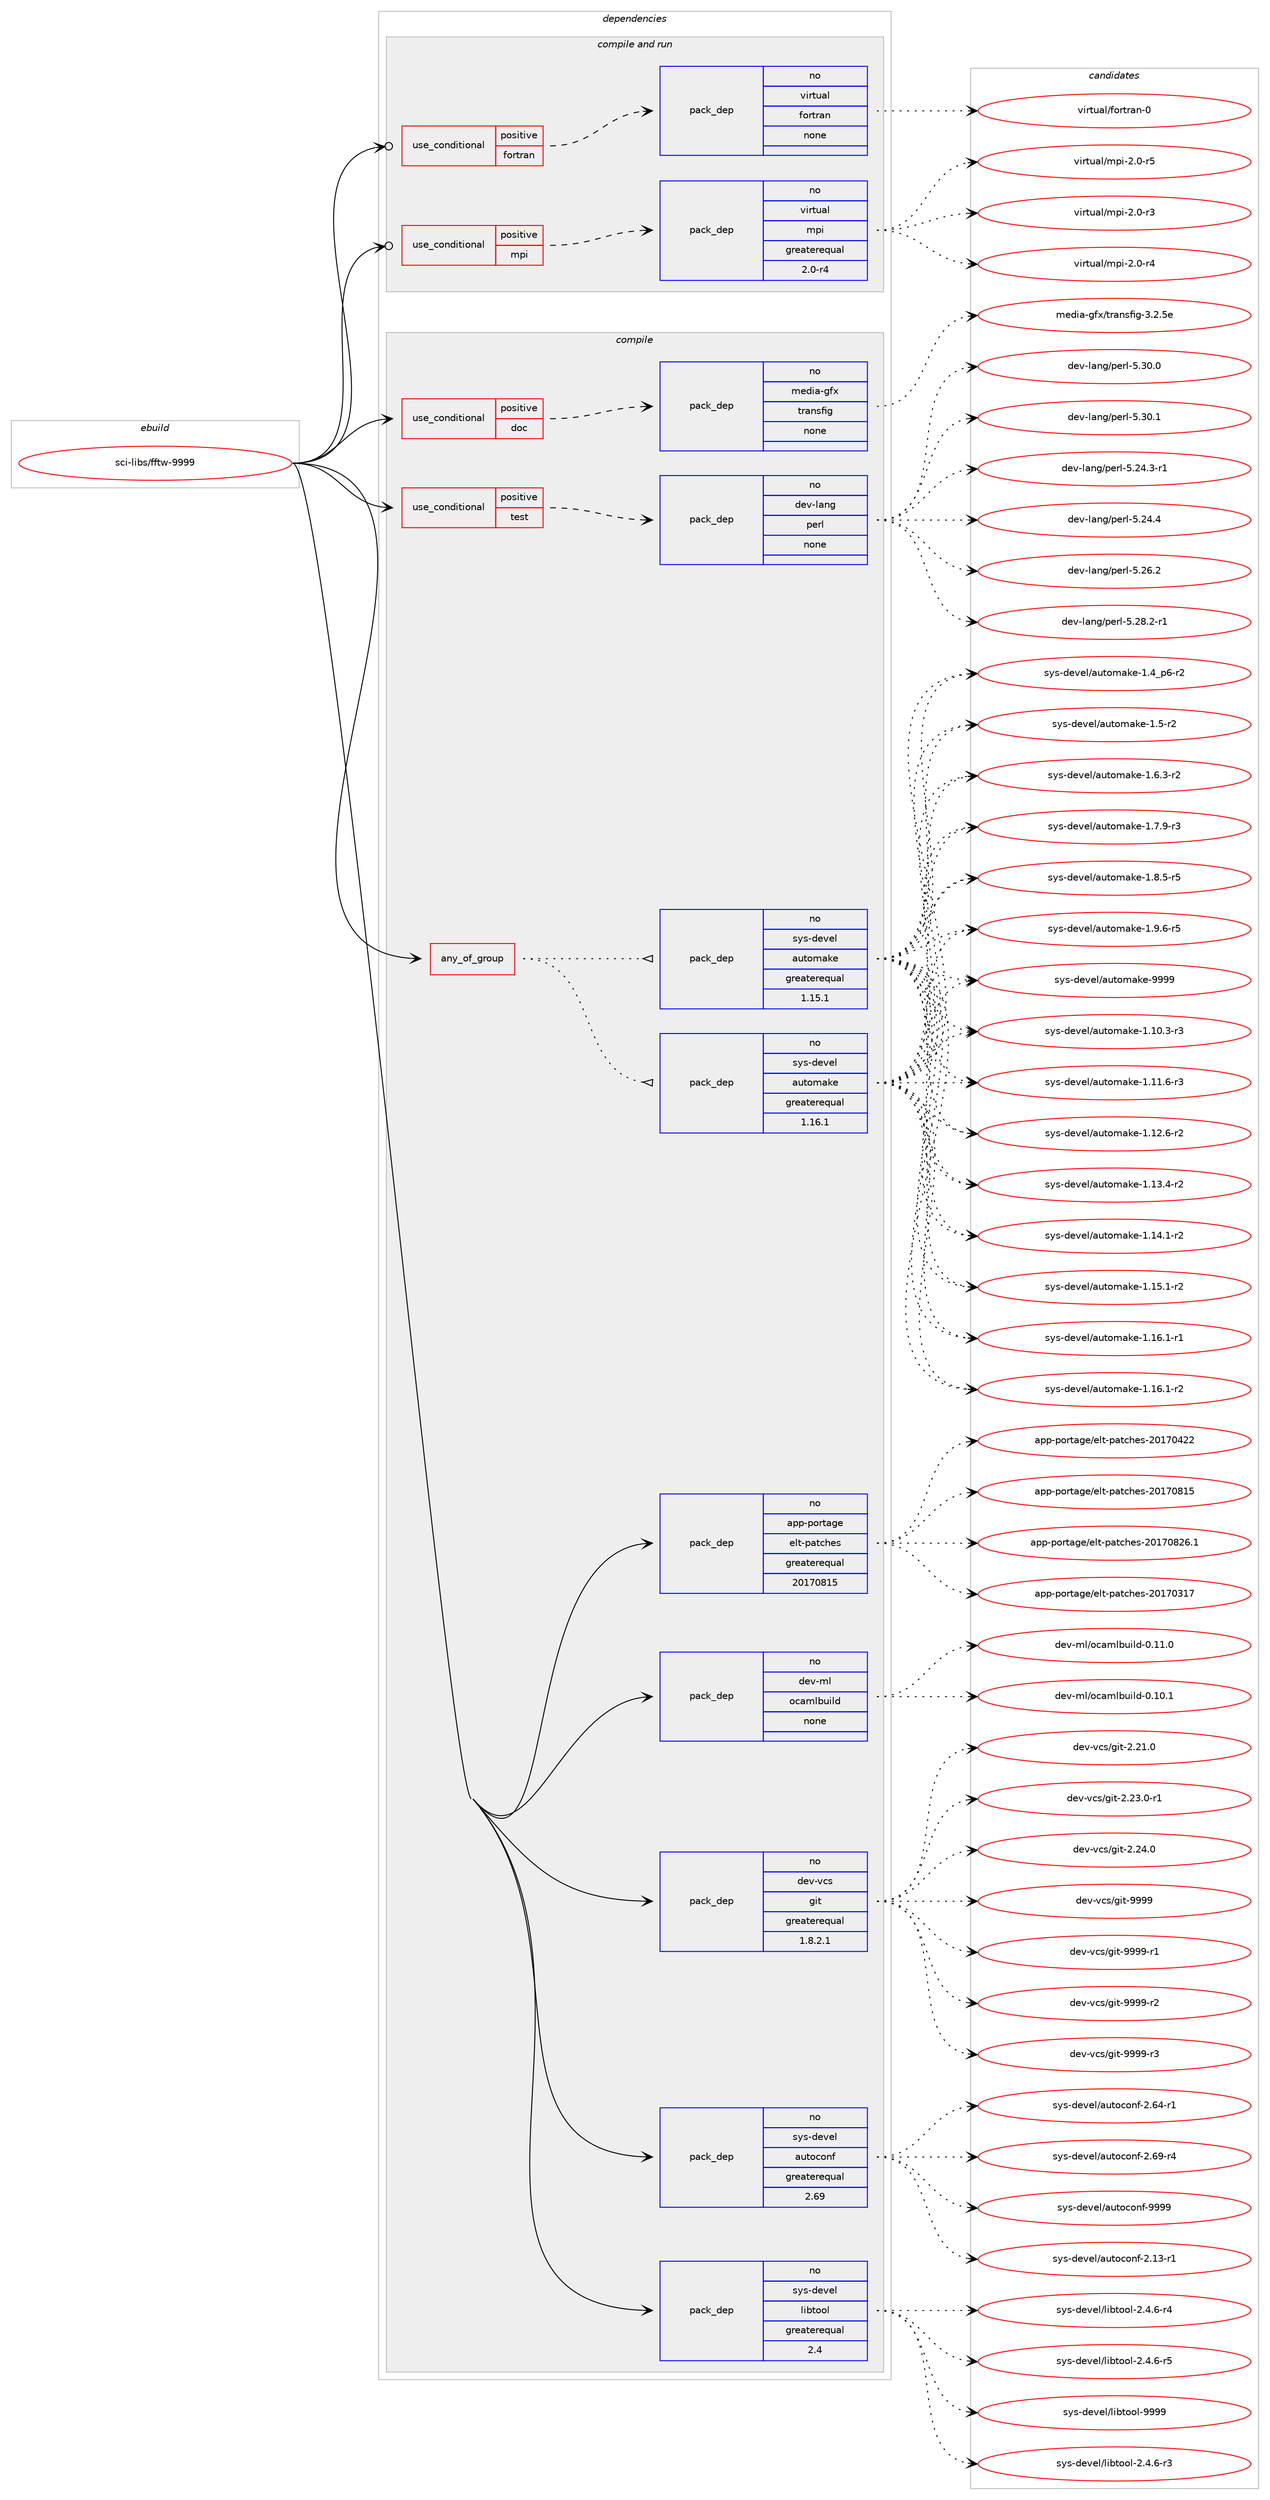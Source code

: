 digraph prolog {

# *************
# Graph options
# *************

newrank=true;
concentrate=true;
compound=true;
graph [rankdir=LR,fontname=Helvetica,fontsize=10,ranksep=1.5];#, ranksep=2.5, nodesep=0.2];
edge  [arrowhead=vee];
node  [fontname=Helvetica,fontsize=10];

# **********
# The ebuild
# **********

subgraph cluster_leftcol {
color=gray;
rank=same;
label=<<i>ebuild</i>>;
id [label="sci-libs/fftw-9999", color=red, width=4, href="../sci-libs/fftw-9999.svg"];
}

# ****************
# The dependencies
# ****************

subgraph cluster_midcol {
color=gray;
label=<<i>dependencies</i>>;
subgraph cluster_compile {
fillcolor="#eeeeee";
style=filled;
label=<<i>compile</i>>;
subgraph any14613 {
dependency856799 [label=<<TABLE BORDER="0" CELLBORDER="1" CELLSPACING="0" CELLPADDING="4"><TR><TD CELLPADDING="10">any_of_group</TD></TR></TABLE>>, shape=none, color=red];subgraph pack633689 {
dependency856800 [label=<<TABLE BORDER="0" CELLBORDER="1" CELLSPACING="0" CELLPADDING="4" WIDTH="220"><TR><TD ROWSPAN="6" CELLPADDING="30">pack_dep</TD></TR><TR><TD WIDTH="110">no</TD></TR><TR><TD>sys-devel</TD></TR><TR><TD>automake</TD></TR><TR><TD>greaterequal</TD></TR><TR><TD>1.16.1</TD></TR></TABLE>>, shape=none, color=blue];
}
dependency856799:e -> dependency856800:w [weight=20,style="dotted",arrowhead="oinv"];
subgraph pack633690 {
dependency856801 [label=<<TABLE BORDER="0" CELLBORDER="1" CELLSPACING="0" CELLPADDING="4" WIDTH="220"><TR><TD ROWSPAN="6" CELLPADDING="30">pack_dep</TD></TR><TR><TD WIDTH="110">no</TD></TR><TR><TD>sys-devel</TD></TR><TR><TD>automake</TD></TR><TR><TD>greaterequal</TD></TR><TR><TD>1.15.1</TD></TR></TABLE>>, shape=none, color=blue];
}
dependency856799:e -> dependency856801:w [weight=20,style="dotted",arrowhead="oinv"];
}
id:e -> dependency856799:w [weight=20,style="solid",arrowhead="vee"];
subgraph cond207988 {
dependency856802 [label=<<TABLE BORDER="0" CELLBORDER="1" CELLSPACING="0" CELLPADDING="4"><TR><TD ROWSPAN="3" CELLPADDING="10">use_conditional</TD></TR><TR><TD>positive</TD></TR><TR><TD>doc</TD></TR></TABLE>>, shape=none, color=red];
subgraph pack633691 {
dependency856803 [label=<<TABLE BORDER="0" CELLBORDER="1" CELLSPACING="0" CELLPADDING="4" WIDTH="220"><TR><TD ROWSPAN="6" CELLPADDING="30">pack_dep</TD></TR><TR><TD WIDTH="110">no</TD></TR><TR><TD>media-gfx</TD></TR><TR><TD>transfig</TD></TR><TR><TD>none</TD></TR><TR><TD></TD></TR></TABLE>>, shape=none, color=blue];
}
dependency856802:e -> dependency856803:w [weight=20,style="dashed",arrowhead="vee"];
}
id:e -> dependency856802:w [weight=20,style="solid",arrowhead="vee"];
subgraph cond207989 {
dependency856804 [label=<<TABLE BORDER="0" CELLBORDER="1" CELLSPACING="0" CELLPADDING="4"><TR><TD ROWSPAN="3" CELLPADDING="10">use_conditional</TD></TR><TR><TD>positive</TD></TR><TR><TD>test</TD></TR></TABLE>>, shape=none, color=red];
subgraph pack633692 {
dependency856805 [label=<<TABLE BORDER="0" CELLBORDER="1" CELLSPACING="0" CELLPADDING="4" WIDTH="220"><TR><TD ROWSPAN="6" CELLPADDING="30">pack_dep</TD></TR><TR><TD WIDTH="110">no</TD></TR><TR><TD>dev-lang</TD></TR><TR><TD>perl</TD></TR><TR><TD>none</TD></TR><TR><TD></TD></TR></TABLE>>, shape=none, color=blue];
}
dependency856804:e -> dependency856805:w [weight=20,style="dashed",arrowhead="vee"];
}
id:e -> dependency856804:w [weight=20,style="solid",arrowhead="vee"];
subgraph pack633693 {
dependency856806 [label=<<TABLE BORDER="0" CELLBORDER="1" CELLSPACING="0" CELLPADDING="4" WIDTH="220"><TR><TD ROWSPAN="6" CELLPADDING="30">pack_dep</TD></TR><TR><TD WIDTH="110">no</TD></TR><TR><TD>app-portage</TD></TR><TR><TD>elt-patches</TD></TR><TR><TD>greaterequal</TD></TR><TR><TD>20170815</TD></TR></TABLE>>, shape=none, color=blue];
}
id:e -> dependency856806:w [weight=20,style="solid",arrowhead="vee"];
subgraph pack633694 {
dependency856807 [label=<<TABLE BORDER="0" CELLBORDER="1" CELLSPACING="0" CELLPADDING="4" WIDTH="220"><TR><TD ROWSPAN="6" CELLPADDING="30">pack_dep</TD></TR><TR><TD WIDTH="110">no</TD></TR><TR><TD>dev-ml</TD></TR><TR><TD>ocamlbuild</TD></TR><TR><TD>none</TD></TR><TR><TD></TD></TR></TABLE>>, shape=none, color=blue];
}
id:e -> dependency856807:w [weight=20,style="solid",arrowhead="vee"];
subgraph pack633695 {
dependency856808 [label=<<TABLE BORDER="0" CELLBORDER="1" CELLSPACING="0" CELLPADDING="4" WIDTH="220"><TR><TD ROWSPAN="6" CELLPADDING="30">pack_dep</TD></TR><TR><TD WIDTH="110">no</TD></TR><TR><TD>dev-vcs</TD></TR><TR><TD>git</TD></TR><TR><TD>greaterequal</TD></TR><TR><TD>1.8.2.1</TD></TR></TABLE>>, shape=none, color=blue];
}
id:e -> dependency856808:w [weight=20,style="solid",arrowhead="vee"];
subgraph pack633696 {
dependency856809 [label=<<TABLE BORDER="0" CELLBORDER="1" CELLSPACING="0" CELLPADDING="4" WIDTH="220"><TR><TD ROWSPAN="6" CELLPADDING="30">pack_dep</TD></TR><TR><TD WIDTH="110">no</TD></TR><TR><TD>sys-devel</TD></TR><TR><TD>autoconf</TD></TR><TR><TD>greaterequal</TD></TR><TR><TD>2.69</TD></TR></TABLE>>, shape=none, color=blue];
}
id:e -> dependency856809:w [weight=20,style="solid",arrowhead="vee"];
subgraph pack633697 {
dependency856810 [label=<<TABLE BORDER="0" CELLBORDER="1" CELLSPACING="0" CELLPADDING="4" WIDTH="220"><TR><TD ROWSPAN="6" CELLPADDING="30">pack_dep</TD></TR><TR><TD WIDTH="110">no</TD></TR><TR><TD>sys-devel</TD></TR><TR><TD>libtool</TD></TR><TR><TD>greaterequal</TD></TR><TR><TD>2.4</TD></TR></TABLE>>, shape=none, color=blue];
}
id:e -> dependency856810:w [weight=20,style="solid",arrowhead="vee"];
}
subgraph cluster_compileandrun {
fillcolor="#eeeeee";
style=filled;
label=<<i>compile and run</i>>;
subgraph cond207990 {
dependency856811 [label=<<TABLE BORDER="0" CELLBORDER="1" CELLSPACING="0" CELLPADDING="4"><TR><TD ROWSPAN="3" CELLPADDING="10">use_conditional</TD></TR><TR><TD>positive</TD></TR><TR><TD>fortran</TD></TR></TABLE>>, shape=none, color=red];
subgraph pack633698 {
dependency856812 [label=<<TABLE BORDER="0" CELLBORDER="1" CELLSPACING="0" CELLPADDING="4" WIDTH="220"><TR><TD ROWSPAN="6" CELLPADDING="30">pack_dep</TD></TR><TR><TD WIDTH="110">no</TD></TR><TR><TD>virtual</TD></TR><TR><TD>fortran</TD></TR><TR><TD>none</TD></TR><TR><TD></TD></TR></TABLE>>, shape=none, color=blue];
}
dependency856811:e -> dependency856812:w [weight=20,style="dashed",arrowhead="vee"];
}
id:e -> dependency856811:w [weight=20,style="solid",arrowhead="odotvee"];
subgraph cond207991 {
dependency856813 [label=<<TABLE BORDER="0" CELLBORDER="1" CELLSPACING="0" CELLPADDING="4"><TR><TD ROWSPAN="3" CELLPADDING="10">use_conditional</TD></TR><TR><TD>positive</TD></TR><TR><TD>mpi</TD></TR></TABLE>>, shape=none, color=red];
subgraph pack633699 {
dependency856814 [label=<<TABLE BORDER="0" CELLBORDER="1" CELLSPACING="0" CELLPADDING="4" WIDTH="220"><TR><TD ROWSPAN="6" CELLPADDING="30">pack_dep</TD></TR><TR><TD WIDTH="110">no</TD></TR><TR><TD>virtual</TD></TR><TR><TD>mpi</TD></TR><TR><TD>greaterequal</TD></TR><TR><TD>2.0-r4</TD></TR></TABLE>>, shape=none, color=blue];
}
dependency856813:e -> dependency856814:w [weight=20,style="dashed",arrowhead="vee"];
}
id:e -> dependency856813:w [weight=20,style="solid",arrowhead="odotvee"];
}
subgraph cluster_run {
fillcolor="#eeeeee";
style=filled;
label=<<i>run</i>>;
}
}

# **************
# The candidates
# **************

subgraph cluster_choices {
rank=same;
color=gray;
label=<<i>candidates</i>>;

subgraph choice633689 {
color=black;
nodesep=1;
choice11512111545100101118101108479711711611110997107101454946494846514511451 [label="sys-devel/automake-1.10.3-r3", color=red, width=4,href="../sys-devel/automake-1.10.3-r3.svg"];
choice11512111545100101118101108479711711611110997107101454946494946544511451 [label="sys-devel/automake-1.11.6-r3", color=red, width=4,href="../sys-devel/automake-1.11.6-r3.svg"];
choice11512111545100101118101108479711711611110997107101454946495046544511450 [label="sys-devel/automake-1.12.6-r2", color=red, width=4,href="../sys-devel/automake-1.12.6-r2.svg"];
choice11512111545100101118101108479711711611110997107101454946495146524511450 [label="sys-devel/automake-1.13.4-r2", color=red, width=4,href="../sys-devel/automake-1.13.4-r2.svg"];
choice11512111545100101118101108479711711611110997107101454946495246494511450 [label="sys-devel/automake-1.14.1-r2", color=red, width=4,href="../sys-devel/automake-1.14.1-r2.svg"];
choice11512111545100101118101108479711711611110997107101454946495346494511450 [label="sys-devel/automake-1.15.1-r2", color=red, width=4,href="../sys-devel/automake-1.15.1-r2.svg"];
choice11512111545100101118101108479711711611110997107101454946495446494511449 [label="sys-devel/automake-1.16.1-r1", color=red, width=4,href="../sys-devel/automake-1.16.1-r1.svg"];
choice11512111545100101118101108479711711611110997107101454946495446494511450 [label="sys-devel/automake-1.16.1-r2", color=red, width=4,href="../sys-devel/automake-1.16.1-r2.svg"];
choice115121115451001011181011084797117116111109971071014549465295112544511450 [label="sys-devel/automake-1.4_p6-r2", color=red, width=4,href="../sys-devel/automake-1.4_p6-r2.svg"];
choice11512111545100101118101108479711711611110997107101454946534511450 [label="sys-devel/automake-1.5-r2", color=red, width=4,href="../sys-devel/automake-1.5-r2.svg"];
choice115121115451001011181011084797117116111109971071014549465446514511450 [label="sys-devel/automake-1.6.3-r2", color=red, width=4,href="../sys-devel/automake-1.6.3-r2.svg"];
choice115121115451001011181011084797117116111109971071014549465546574511451 [label="sys-devel/automake-1.7.9-r3", color=red, width=4,href="../sys-devel/automake-1.7.9-r3.svg"];
choice115121115451001011181011084797117116111109971071014549465646534511453 [label="sys-devel/automake-1.8.5-r5", color=red, width=4,href="../sys-devel/automake-1.8.5-r5.svg"];
choice115121115451001011181011084797117116111109971071014549465746544511453 [label="sys-devel/automake-1.9.6-r5", color=red, width=4,href="../sys-devel/automake-1.9.6-r5.svg"];
choice115121115451001011181011084797117116111109971071014557575757 [label="sys-devel/automake-9999", color=red, width=4,href="../sys-devel/automake-9999.svg"];
dependency856800:e -> choice11512111545100101118101108479711711611110997107101454946494846514511451:w [style=dotted,weight="100"];
dependency856800:e -> choice11512111545100101118101108479711711611110997107101454946494946544511451:w [style=dotted,weight="100"];
dependency856800:e -> choice11512111545100101118101108479711711611110997107101454946495046544511450:w [style=dotted,weight="100"];
dependency856800:e -> choice11512111545100101118101108479711711611110997107101454946495146524511450:w [style=dotted,weight="100"];
dependency856800:e -> choice11512111545100101118101108479711711611110997107101454946495246494511450:w [style=dotted,weight="100"];
dependency856800:e -> choice11512111545100101118101108479711711611110997107101454946495346494511450:w [style=dotted,weight="100"];
dependency856800:e -> choice11512111545100101118101108479711711611110997107101454946495446494511449:w [style=dotted,weight="100"];
dependency856800:e -> choice11512111545100101118101108479711711611110997107101454946495446494511450:w [style=dotted,weight="100"];
dependency856800:e -> choice115121115451001011181011084797117116111109971071014549465295112544511450:w [style=dotted,weight="100"];
dependency856800:e -> choice11512111545100101118101108479711711611110997107101454946534511450:w [style=dotted,weight="100"];
dependency856800:e -> choice115121115451001011181011084797117116111109971071014549465446514511450:w [style=dotted,weight="100"];
dependency856800:e -> choice115121115451001011181011084797117116111109971071014549465546574511451:w [style=dotted,weight="100"];
dependency856800:e -> choice115121115451001011181011084797117116111109971071014549465646534511453:w [style=dotted,weight="100"];
dependency856800:e -> choice115121115451001011181011084797117116111109971071014549465746544511453:w [style=dotted,weight="100"];
dependency856800:e -> choice115121115451001011181011084797117116111109971071014557575757:w [style=dotted,weight="100"];
}
subgraph choice633690 {
color=black;
nodesep=1;
choice11512111545100101118101108479711711611110997107101454946494846514511451 [label="sys-devel/automake-1.10.3-r3", color=red, width=4,href="../sys-devel/automake-1.10.3-r3.svg"];
choice11512111545100101118101108479711711611110997107101454946494946544511451 [label="sys-devel/automake-1.11.6-r3", color=red, width=4,href="../sys-devel/automake-1.11.6-r3.svg"];
choice11512111545100101118101108479711711611110997107101454946495046544511450 [label="sys-devel/automake-1.12.6-r2", color=red, width=4,href="../sys-devel/automake-1.12.6-r2.svg"];
choice11512111545100101118101108479711711611110997107101454946495146524511450 [label="sys-devel/automake-1.13.4-r2", color=red, width=4,href="../sys-devel/automake-1.13.4-r2.svg"];
choice11512111545100101118101108479711711611110997107101454946495246494511450 [label="sys-devel/automake-1.14.1-r2", color=red, width=4,href="../sys-devel/automake-1.14.1-r2.svg"];
choice11512111545100101118101108479711711611110997107101454946495346494511450 [label="sys-devel/automake-1.15.1-r2", color=red, width=4,href="../sys-devel/automake-1.15.1-r2.svg"];
choice11512111545100101118101108479711711611110997107101454946495446494511449 [label="sys-devel/automake-1.16.1-r1", color=red, width=4,href="../sys-devel/automake-1.16.1-r1.svg"];
choice11512111545100101118101108479711711611110997107101454946495446494511450 [label="sys-devel/automake-1.16.1-r2", color=red, width=4,href="../sys-devel/automake-1.16.1-r2.svg"];
choice115121115451001011181011084797117116111109971071014549465295112544511450 [label="sys-devel/automake-1.4_p6-r2", color=red, width=4,href="../sys-devel/automake-1.4_p6-r2.svg"];
choice11512111545100101118101108479711711611110997107101454946534511450 [label="sys-devel/automake-1.5-r2", color=red, width=4,href="../sys-devel/automake-1.5-r2.svg"];
choice115121115451001011181011084797117116111109971071014549465446514511450 [label="sys-devel/automake-1.6.3-r2", color=red, width=4,href="../sys-devel/automake-1.6.3-r2.svg"];
choice115121115451001011181011084797117116111109971071014549465546574511451 [label="sys-devel/automake-1.7.9-r3", color=red, width=4,href="../sys-devel/automake-1.7.9-r3.svg"];
choice115121115451001011181011084797117116111109971071014549465646534511453 [label="sys-devel/automake-1.8.5-r5", color=red, width=4,href="../sys-devel/automake-1.8.5-r5.svg"];
choice115121115451001011181011084797117116111109971071014549465746544511453 [label="sys-devel/automake-1.9.6-r5", color=red, width=4,href="../sys-devel/automake-1.9.6-r5.svg"];
choice115121115451001011181011084797117116111109971071014557575757 [label="sys-devel/automake-9999", color=red, width=4,href="../sys-devel/automake-9999.svg"];
dependency856801:e -> choice11512111545100101118101108479711711611110997107101454946494846514511451:w [style=dotted,weight="100"];
dependency856801:e -> choice11512111545100101118101108479711711611110997107101454946494946544511451:w [style=dotted,weight="100"];
dependency856801:e -> choice11512111545100101118101108479711711611110997107101454946495046544511450:w [style=dotted,weight="100"];
dependency856801:e -> choice11512111545100101118101108479711711611110997107101454946495146524511450:w [style=dotted,weight="100"];
dependency856801:e -> choice11512111545100101118101108479711711611110997107101454946495246494511450:w [style=dotted,weight="100"];
dependency856801:e -> choice11512111545100101118101108479711711611110997107101454946495346494511450:w [style=dotted,weight="100"];
dependency856801:e -> choice11512111545100101118101108479711711611110997107101454946495446494511449:w [style=dotted,weight="100"];
dependency856801:e -> choice11512111545100101118101108479711711611110997107101454946495446494511450:w [style=dotted,weight="100"];
dependency856801:e -> choice115121115451001011181011084797117116111109971071014549465295112544511450:w [style=dotted,weight="100"];
dependency856801:e -> choice11512111545100101118101108479711711611110997107101454946534511450:w [style=dotted,weight="100"];
dependency856801:e -> choice115121115451001011181011084797117116111109971071014549465446514511450:w [style=dotted,weight="100"];
dependency856801:e -> choice115121115451001011181011084797117116111109971071014549465546574511451:w [style=dotted,weight="100"];
dependency856801:e -> choice115121115451001011181011084797117116111109971071014549465646534511453:w [style=dotted,weight="100"];
dependency856801:e -> choice115121115451001011181011084797117116111109971071014549465746544511453:w [style=dotted,weight="100"];
dependency856801:e -> choice115121115451001011181011084797117116111109971071014557575757:w [style=dotted,weight="100"];
}
subgraph choice633691 {
color=black;
nodesep=1;
choice10910110010597451031021204711611497110115102105103455146504653101 [label="media-gfx/transfig-3.2.5e", color=red, width=4,href="../media-gfx/transfig-3.2.5e.svg"];
dependency856803:e -> choice10910110010597451031021204711611497110115102105103455146504653101:w [style=dotted,weight="100"];
}
subgraph choice633692 {
color=black;
nodesep=1;
choice100101118451089711010347112101114108455346505246514511449 [label="dev-lang/perl-5.24.3-r1", color=red, width=4,href="../dev-lang/perl-5.24.3-r1.svg"];
choice10010111845108971101034711210111410845534650524652 [label="dev-lang/perl-5.24.4", color=red, width=4,href="../dev-lang/perl-5.24.4.svg"];
choice10010111845108971101034711210111410845534650544650 [label="dev-lang/perl-5.26.2", color=red, width=4,href="../dev-lang/perl-5.26.2.svg"];
choice100101118451089711010347112101114108455346505646504511449 [label="dev-lang/perl-5.28.2-r1", color=red, width=4,href="../dev-lang/perl-5.28.2-r1.svg"];
choice10010111845108971101034711210111410845534651484648 [label="dev-lang/perl-5.30.0", color=red, width=4,href="../dev-lang/perl-5.30.0.svg"];
choice10010111845108971101034711210111410845534651484649 [label="dev-lang/perl-5.30.1", color=red, width=4,href="../dev-lang/perl-5.30.1.svg"];
dependency856805:e -> choice100101118451089711010347112101114108455346505246514511449:w [style=dotted,weight="100"];
dependency856805:e -> choice10010111845108971101034711210111410845534650524652:w [style=dotted,weight="100"];
dependency856805:e -> choice10010111845108971101034711210111410845534650544650:w [style=dotted,weight="100"];
dependency856805:e -> choice100101118451089711010347112101114108455346505646504511449:w [style=dotted,weight="100"];
dependency856805:e -> choice10010111845108971101034711210111410845534651484648:w [style=dotted,weight="100"];
dependency856805:e -> choice10010111845108971101034711210111410845534651484649:w [style=dotted,weight="100"];
}
subgraph choice633693 {
color=black;
nodesep=1;
choice97112112451121111141169710310147101108116451129711699104101115455048495548514955 [label="app-portage/elt-patches-20170317", color=red, width=4,href="../app-portage/elt-patches-20170317.svg"];
choice97112112451121111141169710310147101108116451129711699104101115455048495548525050 [label="app-portage/elt-patches-20170422", color=red, width=4,href="../app-portage/elt-patches-20170422.svg"];
choice97112112451121111141169710310147101108116451129711699104101115455048495548564953 [label="app-portage/elt-patches-20170815", color=red, width=4,href="../app-portage/elt-patches-20170815.svg"];
choice971121124511211111411697103101471011081164511297116991041011154550484955485650544649 [label="app-portage/elt-patches-20170826.1", color=red, width=4,href="../app-portage/elt-patches-20170826.1.svg"];
dependency856806:e -> choice97112112451121111141169710310147101108116451129711699104101115455048495548514955:w [style=dotted,weight="100"];
dependency856806:e -> choice97112112451121111141169710310147101108116451129711699104101115455048495548525050:w [style=dotted,weight="100"];
dependency856806:e -> choice97112112451121111141169710310147101108116451129711699104101115455048495548564953:w [style=dotted,weight="100"];
dependency856806:e -> choice971121124511211111411697103101471011081164511297116991041011154550484955485650544649:w [style=dotted,weight="100"];
}
subgraph choice633694 {
color=black;
nodesep=1;
choice100101118451091084711199971091089811710510810045484649484649 [label="dev-ml/ocamlbuild-0.10.1", color=red, width=4,href="../dev-ml/ocamlbuild-0.10.1.svg"];
choice100101118451091084711199971091089811710510810045484649494648 [label="dev-ml/ocamlbuild-0.11.0", color=red, width=4,href="../dev-ml/ocamlbuild-0.11.0.svg"];
dependency856807:e -> choice100101118451091084711199971091089811710510810045484649484649:w [style=dotted,weight="100"];
dependency856807:e -> choice100101118451091084711199971091089811710510810045484649494648:w [style=dotted,weight="100"];
}
subgraph choice633695 {
color=black;
nodesep=1;
choice10010111845118991154710310511645504650494648 [label="dev-vcs/git-2.21.0", color=red, width=4,href="../dev-vcs/git-2.21.0.svg"];
choice100101118451189911547103105116455046505146484511449 [label="dev-vcs/git-2.23.0-r1", color=red, width=4,href="../dev-vcs/git-2.23.0-r1.svg"];
choice10010111845118991154710310511645504650524648 [label="dev-vcs/git-2.24.0", color=red, width=4,href="../dev-vcs/git-2.24.0.svg"];
choice1001011184511899115471031051164557575757 [label="dev-vcs/git-9999", color=red, width=4,href="../dev-vcs/git-9999.svg"];
choice10010111845118991154710310511645575757574511449 [label="dev-vcs/git-9999-r1", color=red, width=4,href="../dev-vcs/git-9999-r1.svg"];
choice10010111845118991154710310511645575757574511450 [label="dev-vcs/git-9999-r2", color=red, width=4,href="../dev-vcs/git-9999-r2.svg"];
choice10010111845118991154710310511645575757574511451 [label="dev-vcs/git-9999-r3", color=red, width=4,href="../dev-vcs/git-9999-r3.svg"];
dependency856808:e -> choice10010111845118991154710310511645504650494648:w [style=dotted,weight="100"];
dependency856808:e -> choice100101118451189911547103105116455046505146484511449:w [style=dotted,weight="100"];
dependency856808:e -> choice10010111845118991154710310511645504650524648:w [style=dotted,weight="100"];
dependency856808:e -> choice1001011184511899115471031051164557575757:w [style=dotted,weight="100"];
dependency856808:e -> choice10010111845118991154710310511645575757574511449:w [style=dotted,weight="100"];
dependency856808:e -> choice10010111845118991154710310511645575757574511450:w [style=dotted,weight="100"];
dependency856808:e -> choice10010111845118991154710310511645575757574511451:w [style=dotted,weight="100"];
}
subgraph choice633696 {
color=black;
nodesep=1;
choice1151211154510010111810110847971171161119911111010245504649514511449 [label="sys-devel/autoconf-2.13-r1", color=red, width=4,href="../sys-devel/autoconf-2.13-r1.svg"];
choice1151211154510010111810110847971171161119911111010245504654524511449 [label="sys-devel/autoconf-2.64-r1", color=red, width=4,href="../sys-devel/autoconf-2.64-r1.svg"];
choice1151211154510010111810110847971171161119911111010245504654574511452 [label="sys-devel/autoconf-2.69-r4", color=red, width=4,href="../sys-devel/autoconf-2.69-r4.svg"];
choice115121115451001011181011084797117116111991111101024557575757 [label="sys-devel/autoconf-9999", color=red, width=4,href="../sys-devel/autoconf-9999.svg"];
dependency856809:e -> choice1151211154510010111810110847971171161119911111010245504649514511449:w [style=dotted,weight="100"];
dependency856809:e -> choice1151211154510010111810110847971171161119911111010245504654524511449:w [style=dotted,weight="100"];
dependency856809:e -> choice1151211154510010111810110847971171161119911111010245504654574511452:w [style=dotted,weight="100"];
dependency856809:e -> choice115121115451001011181011084797117116111991111101024557575757:w [style=dotted,weight="100"];
}
subgraph choice633697 {
color=black;
nodesep=1;
choice1151211154510010111810110847108105981161111111084550465246544511451 [label="sys-devel/libtool-2.4.6-r3", color=red, width=4,href="../sys-devel/libtool-2.4.6-r3.svg"];
choice1151211154510010111810110847108105981161111111084550465246544511452 [label="sys-devel/libtool-2.4.6-r4", color=red, width=4,href="../sys-devel/libtool-2.4.6-r4.svg"];
choice1151211154510010111810110847108105981161111111084550465246544511453 [label="sys-devel/libtool-2.4.6-r5", color=red, width=4,href="../sys-devel/libtool-2.4.6-r5.svg"];
choice1151211154510010111810110847108105981161111111084557575757 [label="sys-devel/libtool-9999", color=red, width=4,href="../sys-devel/libtool-9999.svg"];
dependency856810:e -> choice1151211154510010111810110847108105981161111111084550465246544511451:w [style=dotted,weight="100"];
dependency856810:e -> choice1151211154510010111810110847108105981161111111084550465246544511452:w [style=dotted,weight="100"];
dependency856810:e -> choice1151211154510010111810110847108105981161111111084550465246544511453:w [style=dotted,weight="100"];
dependency856810:e -> choice1151211154510010111810110847108105981161111111084557575757:w [style=dotted,weight="100"];
}
subgraph choice633698 {
color=black;
nodesep=1;
choice1181051141161179710847102111114116114971104548 [label="virtual/fortran-0", color=red, width=4,href="../virtual/fortran-0.svg"];
dependency856812:e -> choice1181051141161179710847102111114116114971104548:w [style=dotted,weight="100"];
}
subgraph choice633699 {
color=black;
nodesep=1;
choice1181051141161179710847109112105455046484511451 [label="virtual/mpi-2.0-r3", color=red, width=4,href="../virtual/mpi-2.0-r3.svg"];
choice1181051141161179710847109112105455046484511452 [label="virtual/mpi-2.0-r4", color=red, width=4,href="../virtual/mpi-2.0-r4.svg"];
choice1181051141161179710847109112105455046484511453 [label="virtual/mpi-2.0-r5", color=red, width=4,href="../virtual/mpi-2.0-r5.svg"];
dependency856814:e -> choice1181051141161179710847109112105455046484511451:w [style=dotted,weight="100"];
dependency856814:e -> choice1181051141161179710847109112105455046484511452:w [style=dotted,weight="100"];
dependency856814:e -> choice1181051141161179710847109112105455046484511453:w [style=dotted,weight="100"];
}
}

}
